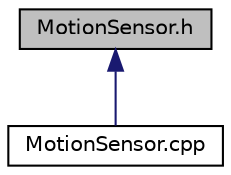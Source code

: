 digraph "MotionSensor.h"
{
 // LATEX_PDF_SIZE
  edge [fontname="Helvetica",fontsize="10",labelfontname="Helvetica",labelfontsize="10"];
  node [fontname="Helvetica",fontsize="10",shape=record];
  Node1 [label="MotionSensor.h",height=0.2,width=0.4,color="black", fillcolor="grey75", style="filled", fontcolor="black",tooltip="Concrete Subject class that represents a motion sensor in an Observer pattern."];
  Node1 -> Node2 [dir="back",color="midnightblue",fontsize="10",style="solid"];
  Node2 [label="MotionSensor.cpp",height=0.2,width=0.4,color="black", fillcolor="white", style="filled",URL="$MotionSensor_8cpp.html",tooltip="Registers a device to the motion sensor."];
}
